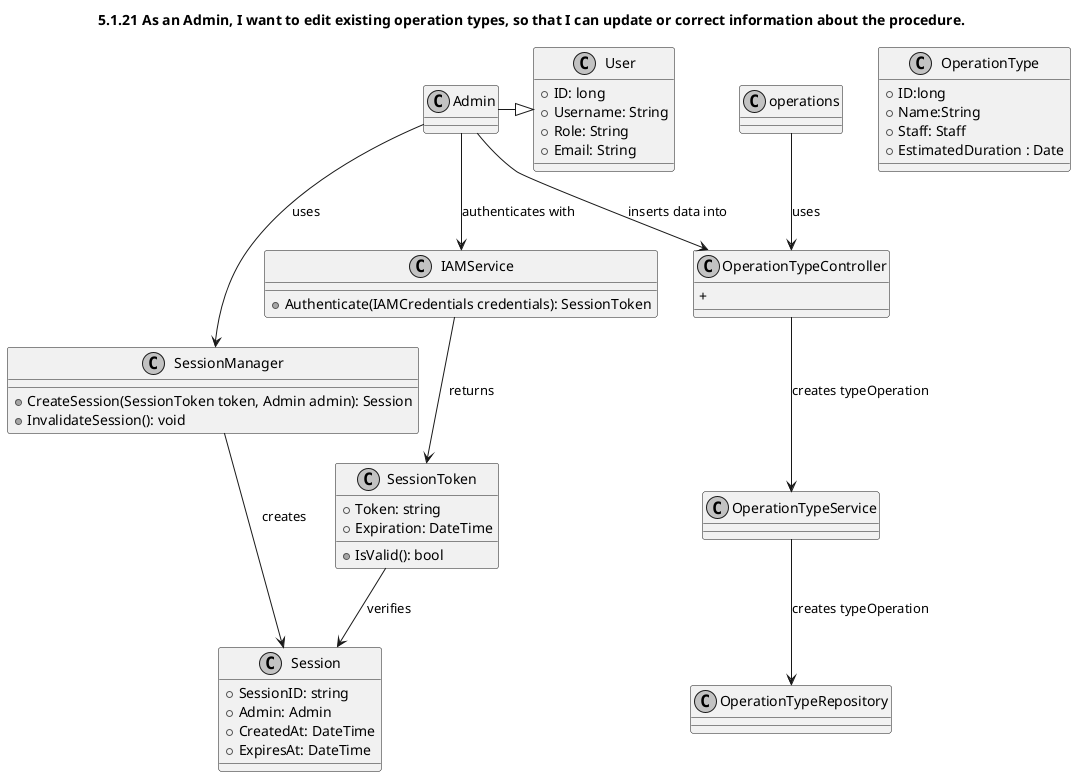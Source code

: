 ﻿@startuml
'https://plantuml.com/class-diagram

skinparam monochrome true
skinparam shadowing false

title 5.1.21 As an Admin, I want to edit existing operation types, so that I can update or correct information about the procedure.

class Admin{

}




class User{
    +ID: long
    +Username: String
    +Role: String
    +Email: String
}

class OperationType{
    +ID:long
    +Name:String
    +Staff: Staff 
    +EstimatedDuration : Date

}



class SessionManager {
    +CreateSession(SessionToken token, Admin admin): Session
    +InvalidateSession(): void
}

class Session {
    +SessionID: string
    +Admin: Admin
    +CreatedAt: DateTime
    +ExpiresAt: DateTime
}
class IAMService {
    +Authenticate(IAMCredentials credentials): SessionToken
}



class SessionToken {
    +Token: string
    +Expiration: DateTime
    +IsValid(): bool
}

class OperationTypeController{
    +
}

class OperationTypeService {

}
class OperationTypeRepository {

}


Admin-|>User
Admin --> SessionManager : uses
IAMService --> SessionToken : returns
SessionManager --> Session : creates
Admin --> IAMService : authenticates with
Admin --> OperationTypeController : inserts data into
OperationTypeController-->OperationTypeService: creates typeOperation
operations-->OperationTypeController:uses
OperationTypeService-->OperationTypeRepository: creates typeOperation
SessionToken --> Session : verifies

@enduml